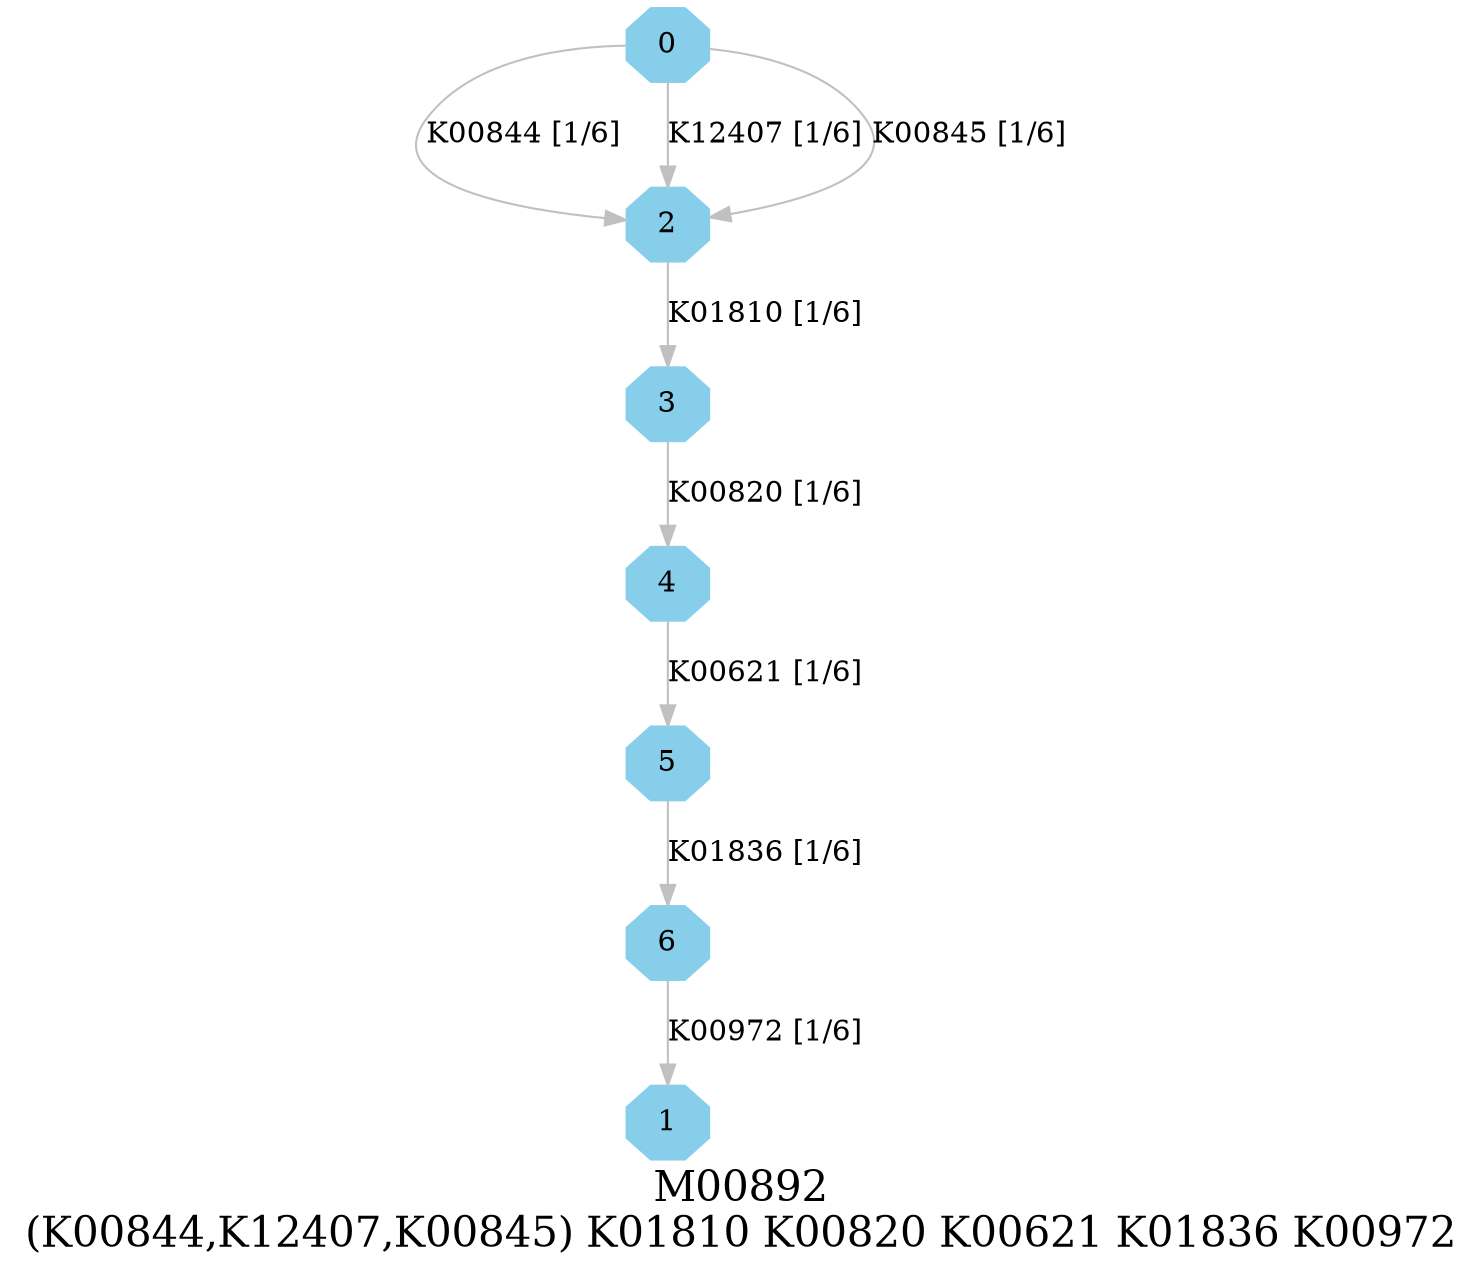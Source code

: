 digraph G {
graph [label="M00892
(K00844,K12407,K00845) K01810 K00820 K00621 K01836 K00972",fontsize=20];
node [shape=box,style=filled];
edge [len=3,color=grey];
{node [width=.3,height=.3,shape=octagon,style=filled,color=skyblue] 0 1 2 3 4 5 6 }
0 -> 2 [label="K00844 [1/6]"];
0 -> 2 [label="K12407 [1/6]"];
0 -> 2 [label="K00845 [1/6]"];
2 -> 3 [label="K01810 [1/6]"];
3 -> 4 [label="K00820 [1/6]"];
4 -> 5 [label="K00621 [1/6]"];
5 -> 6 [label="K01836 [1/6]"];
6 -> 1 [label="K00972 [1/6]"];
}